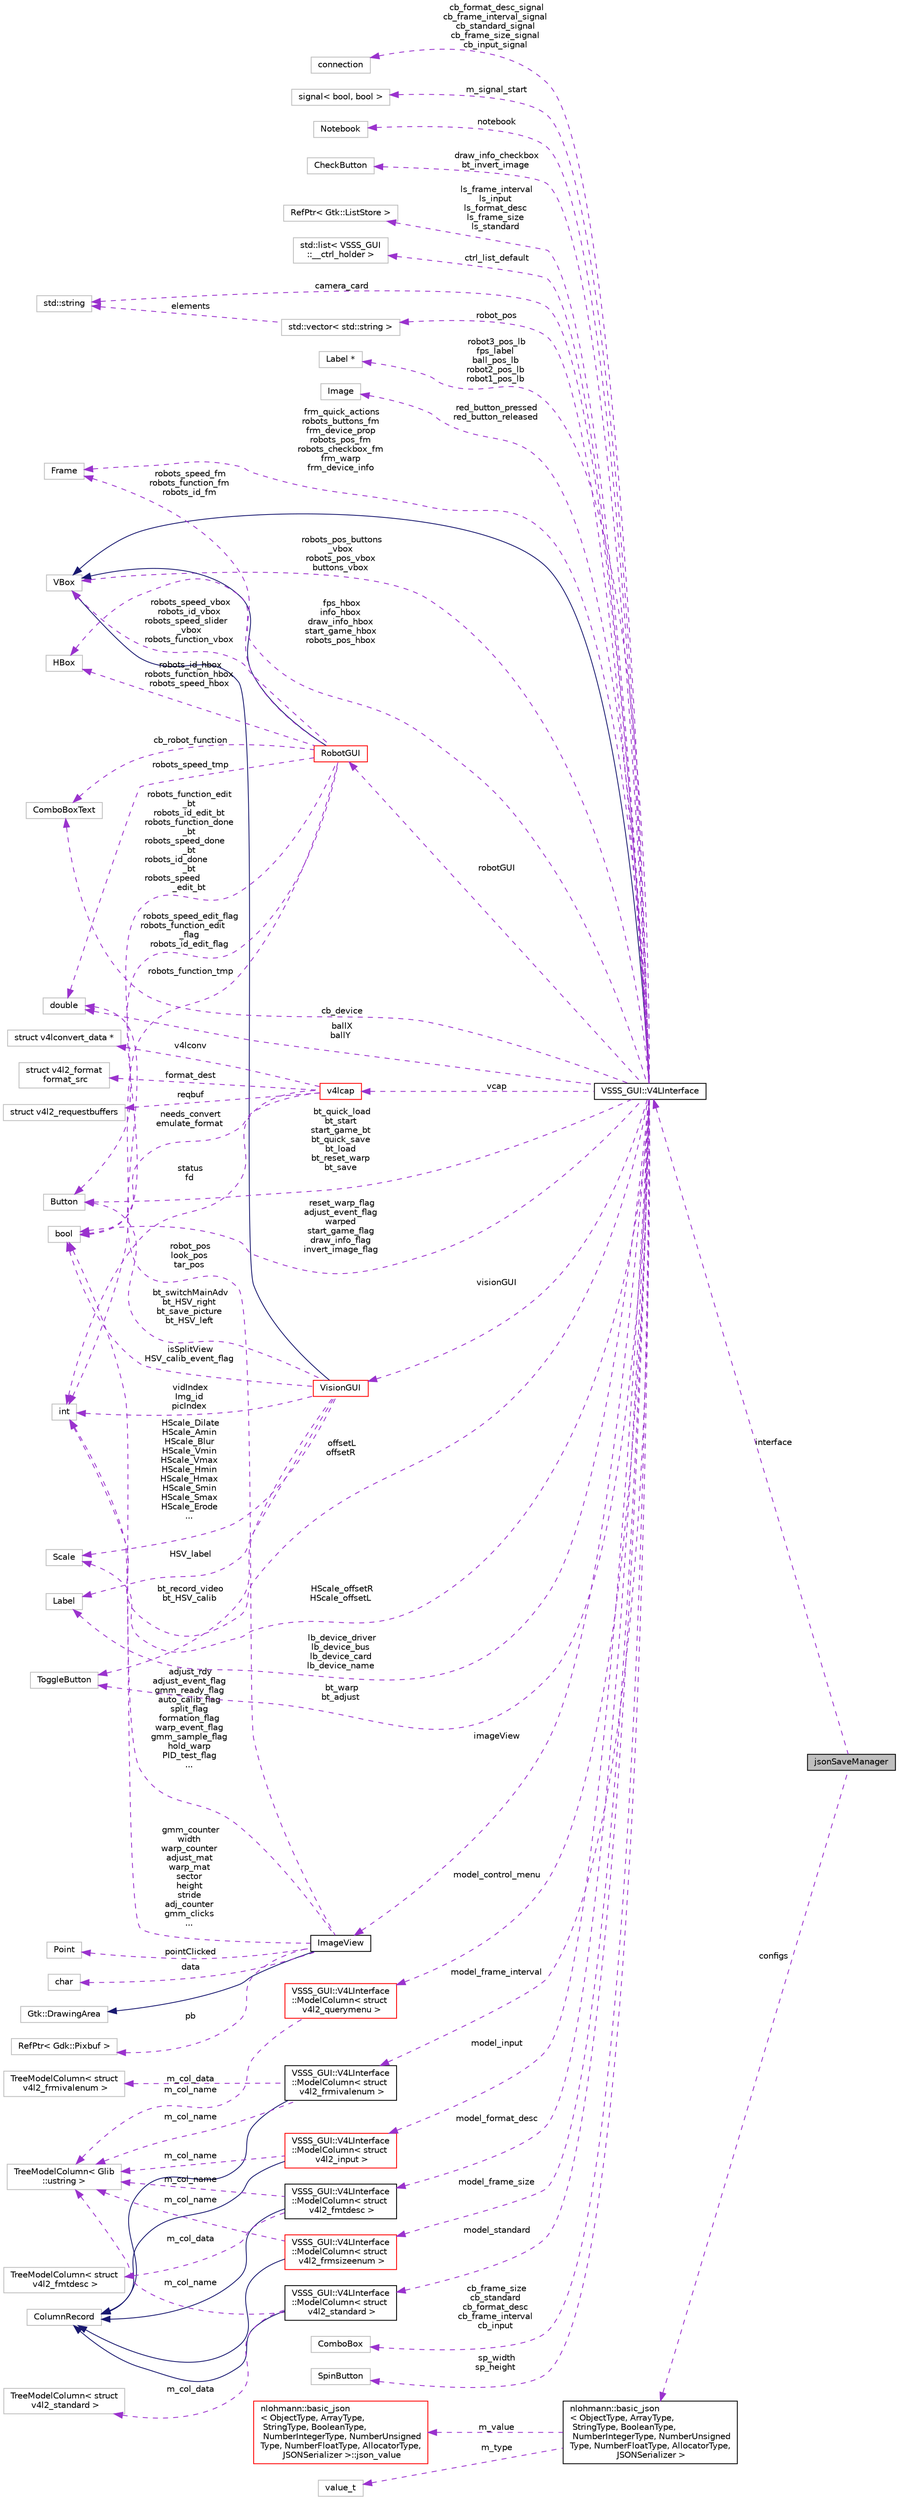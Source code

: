 digraph "jsonSaveManager"
{
 // INTERACTIVE_SVG=YES
  edge [fontname="Helvetica",fontsize="10",labelfontname="Helvetica",labelfontsize="10"];
  node [fontname="Helvetica",fontsize="10",shape=record];
  rankdir="LR";
  Node1 [label="jsonSaveManager",height=0.2,width=0.4,color="black", fillcolor="grey75", style="filled", fontcolor="black"];
  Node2 -> Node1 [dir="back",color="darkorchid3",fontsize="10",style="dashed",label=" interface" ,fontname="Helvetica"];
  Node2 [label="VSSS_GUI::V4LInterface",height=0.2,width=0.4,color="black", fillcolor="white", style="filled",URL="$class_v_s_s_s___g_u_i_1_1_v4_l_interface.html"];
  Node3 -> Node2 [dir="back",color="midnightblue",fontsize="10",style="solid",fontname="Helvetica"];
  Node3 [label="VBox",height=0.2,width=0.4,color="grey75", fillcolor="white", style="filled"];
  Node4 -> Node2 [dir="back",color="darkorchid3",fontsize="10",style="dashed",label=" model_frame_interval" ,fontname="Helvetica"];
  Node4 [label="VSSS_GUI::V4LInterface\l::ModelColumn\< struct\l v4l2_frmivalenum \>",height=0.2,width=0.4,color="black", fillcolor="white", style="filled",URL="$class_v_s_s_s___g_u_i_1_1_v4_l_interface_1_1_model_column.html"];
  Node5 -> Node4 [dir="back",color="midnightblue",fontsize="10",style="solid",fontname="Helvetica"];
  Node5 [label="ColumnRecord",height=0.2,width=0.4,color="grey75", fillcolor="white", style="filled"];
  Node6 -> Node4 [dir="back",color="darkorchid3",fontsize="10",style="dashed",label=" m_col_name" ,fontname="Helvetica"];
  Node6 [label="TreeModelColumn\< Glib\l::ustring \>",height=0.2,width=0.4,color="grey75", fillcolor="white", style="filled"];
  Node7 -> Node4 [dir="back",color="darkorchid3",fontsize="10",style="dashed",label=" m_col_data" ,fontname="Helvetica"];
  Node7 [label="TreeModelColumn\< struct\l v4l2_frmivalenum \>",height=0.2,width=0.4,color="grey75", fillcolor="white", style="filled"];
  Node8 -> Node2 [dir="back",color="darkorchid3",fontsize="10",style="dashed",label=" ballX\nballY" ,fontname="Helvetica"];
  Node8 [label="double",height=0.2,width=0.4,color="grey75", fillcolor="white", style="filled"];
  Node9 -> Node2 [dir="back",color="darkorchid3",fontsize="10",style="dashed",label=" imageView" ,fontname="Helvetica"];
  Node9 [label="ImageView",height=0.2,width=0.4,color="black", fillcolor="white", style="filled",URL="$class_image_view.html"];
  Node10 -> Node9 [dir="back",color="midnightblue",fontsize="10",style="solid",fontname="Helvetica"];
  Node10 [label="Gtk::DrawingArea",height=0.2,width=0.4,color="grey75", fillcolor="white", style="filled"];
  Node11 -> Node9 [dir="back",color="darkorchid3",fontsize="10",style="dashed",label=" pointClicked" ,fontname="Helvetica"];
  Node11 [label="Point",height=0.2,width=0.4,color="grey75", fillcolor="white", style="filled"];
  Node8 -> Node9 [dir="back",color="darkorchid3",fontsize="10",style="dashed",label=" robot_pos\nlook_pos\ntar_pos" ,fontname="Helvetica"];
  Node12 -> Node9 [dir="back",color="darkorchid3",fontsize="10",style="dashed",label=" data" ,fontname="Helvetica"];
  Node12 [label="char",height=0.2,width=0.4,color="grey75", fillcolor="white", style="filled"];
  Node13 -> Node9 [dir="back",color="darkorchid3",fontsize="10",style="dashed",label=" gmm_counter\nwidth\nwarp_counter\nadjust_mat\nwarp_mat\nsector\nheight\nstride\nadj_counter\ngmm_clicks\n..." ,fontname="Helvetica"];
  Node13 [label="int",height=0.2,width=0.4,color="grey75", fillcolor="white", style="filled"];
  Node14 -> Node9 [dir="back",color="darkorchid3",fontsize="10",style="dashed",label=" adjust_rdy\nadjust_event_flag\ngmm_ready_flag\nauto_calib_flag\nsplit_flag\nformation_flag\nwarp_event_flag\ngmm_sample_flag\nhold_warp\nPID_test_flag\n..." ,fontname="Helvetica"];
  Node14 [label="bool",height=0.2,width=0.4,color="grey75", fillcolor="white", style="filled"];
  Node15 -> Node9 [dir="back",color="darkorchid3",fontsize="10",style="dashed",label=" pb" ,fontname="Helvetica"];
  Node15 [label="RefPtr\< Gdk::Pixbuf \>",height=0.2,width=0.4,color="grey75", fillcolor="white", style="filled"];
  Node16 -> Node2 [dir="back",color="darkorchid3",fontsize="10",style="dashed",label=" model_format_desc" ,fontname="Helvetica"];
  Node16 [label="VSSS_GUI::V4LInterface\l::ModelColumn\< struct\l v4l2_fmtdesc \>",height=0.2,width=0.4,color="black", fillcolor="white", style="filled",URL="$class_v_s_s_s___g_u_i_1_1_v4_l_interface_1_1_model_column.html"];
  Node5 -> Node16 [dir="back",color="midnightblue",fontsize="10",style="solid",fontname="Helvetica"];
  Node17 -> Node16 [dir="back",color="darkorchid3",fontsize="10",style="dashed",label=" m_col_data" ,fontname="Helvetica"];
  Node17 [label="TreeModelColumn\< struct\l v4l2_fmtdesc \>",height=0.2,width=0.4,color="grey75", fillcolor="white", style="filled"];
  Node6 -> Node16 [dir="back",color="darkorchid3",fontsize="10",style="dashed",label=" m_col_name" ,fontname="Helvetica"];
  Node18 -> Node2 [dir="back",color="darkorchid3",fontsize="10",style="dashed",label=" cb_frame_size\ncb_standard\ncb_format_desc\ncb_frame_interval\ncb_input" ,fontname="Helvetica"];
  Node18 [label="ComboBox",height=0.2,width=0.4,color="grey75", fillcolor="white", style="filled"];
  Node19 -> Node2 [dir="back",color="darkorchid3",fontsize="10",style="dashed",label=" sp_width\nsp_height" ,fontname="Helvetica"];
  Node19 [label="SpinButton",height=0.2,width=0.4,color="grey75", fillcolor="white", style="filled"];
  Node20 -> Node2 [dir="back",color="darkorchid3",fontsize="10",style="dashed",label=" cb_format_desc_signal\ncb_frame_interval_signal\ncb_standard_signal\ncb_frame_size_signal\ncb_input_signal" ,fontname="Helvetica"];
  Node20 [label="connection",height=0.2,width=0.4,color="grey75", fillcolor="white", style="filled"];
  Node21 -> Node2 [dir="back",color="darkorchid3",fontsize="10",style="dashed",label=" model_standard" ,fontname="Helvetica"];
  Node21 [label="VSSS_GUI::V4LInterface\l::ModelColumn\< struct\l v4l2_standard \>",height=0.2,width=0.4,color="black", fillcolor="white", style="filled",URL="$class_v_s_s_s___g_u_i_1_1_v4_l_interface_1_1_model_column.html"];
  Node5 -> Node21 [dir="back",color="midnightblue",fontsize="10",style="solid",fontname="Helvetica"];
  Node6 -> Node21 [dir="back",color="darkorchid3",fontsize="10",style="dashed",label=" m_col_name" ,fontname="Helvetica"];
  Node22 -> Node21 [dir="back",color="darkorchid3",fontsize="10",style="dashed",label=" m_col_data" ,fontname="Helvetica"];
  Node22 [label="TreeModelColumn\< struct\l v4l2_standard \>",height=0.2,width=0.4,color="grey75", fillcolor="white", style="filled"];
  Node23 -> Node2 [dir="back",color="darkorchid3",fontsize="10",style="dashed",label=" lb_device_driver\nlb_device_bus\nlb_device_card\nlb_device_name" ,fontname="Helvetica"];
  Node23 [label="Label",height=0.2,width=0.4,color="grey75", fillcolor="white", style="filled"];
  Node24 -> Node2 [dir="back",color="darkorchid3",fontsize="10",style="dashed",label=" m_signal_start" ,fontname="Helvetica"];
  Node24 [label="signal\< bool, bool \>",height=0.2,width=0.4,color="grey75", fillcolor="white", style="filled"];
  Node3 -> Node2 [dir="back",color="darkorchid3",fontsize="10",style="dashed",label=" robots_pos_buttons\l_vbox\nrobots_pos_vbox\nbuttons_vbox" ,fontname="Helvetica"];
  Node25 -> Node2 [dir="back",color="darkorchid3",fontsize="10",style="dashed",label=" notebook" ,fontname="Helvetica"];
  Node25 [label="Notebook",height=0.2,width=0.4,color="grey75", fillcolor="white", style="filled"];
  Node26 -> Node2 [dir="back",color="darkorchid3",fontsize="10",style="dashed",label=" vcap" ,fontname="Helvetica"];
  Node26 [label="v4lcap",height=0.2,width=0.4,color="red", fillcolor="white", style="filled",URL="$classv4lcap.html"];
  Node27 -> Node26 [dir="back",color="darkorchid3",fontsize="10",style="dashed",label=" v4lconv" ,fontname="Helvetica"];
  Node27 [label="struct v4lconvert_data *",height=0.2,width=0.4,color="grey75", fillcolor="white", style="filled"];
  Node28 -> Node26 [dir="back",color="darkorchid3",fontsize="10",style="dashed",label=" format_dest" ,fontname="Helvetica"];
  Node28 [label="struct v4l2_format\l format_src",height=0.2,width=0.4,color="grey75", fillcolor="white", style="filled"];
  Node13 -> Node26 [dir="back",color="darkorchid3",fontsize="10",style="dashed",label=" status\nfd" ,fontname="Helvetica"];
  Node14 -> Node26 [dir="back",color="darkorchid3",fontsize="10",style="dashed",label=" needs_convert\nemulate_format" ,fontname="Helvetica"];
  Node29 -> Node26 [dir="back",color="darkorchid3",fontsize="10",style="dashed",label=" reqbuf" ,fontname="Helvetica"];
  Node29 [label="struct v4l2_requestbuffers",height=0.2,width=0.4,color="grey75", fillcolor="white", style="filled"];
  Node34 -> Node2 [dir="back",color="darkorchid3",fontsize="10",style="dashed",label=" frm_quick_actions\nrobots_buttons_fm\nfrm_device_prop\nrobots_pos_fm\nrobots_checkbox_fm\nfrm_warp\nfrm_device_info" ,fontname="Helvetica"];
  Node34 [label="Frame",height=0.2,width=0.4,color="grey75", fillcolor="white", style="filled"];
  Node13 -> Node2 [dir="back",color="darkorchid3",fontsize="10",style="dashed",label=" offsetL\noffsetR" ,fontname="Helvetica"];
  Node35 -> Node2 [dir="back",color="darkorchid3",fontsize="10",style="dashed",label=" draw_info_checkbox\nbt_invert_image" ,fontname="Helvetica"];
  Node35 [label="CheckButton",height=0.2,width=0.4,color="grey75", fillcolor="white", style="filled"];
  Node36 -> Node2 [dir="back",color="darkorchid3",fontsize="10",style="dashed",label=" ls_frame_interval\nls_input\nls_format_desc\nls_frame_size\nls_standard" ,fontname="Helvetica"];
  Node36 [label="RefPtr\< Gtk::ListStore \>",height=0.2,width=0.4,color="grey75", fillcolor="white", style="filled"];
  Node37 -> Node2 [dir="back",color="darkorchid3",fontsize="10",style="dashed",label=" fps_hbox\ninfo_hbox\ndraw_info_hbox\nstart_game_hbox\nrobots_pos_hbox" ,fontname="Helvetica"];
  Node37 [label="HBox",height=0.2,width=0.4,color="grey75", fillcolor="white", style="filled"];
  Node14 -> Node2 [dir="back",color="darkorchid3",fontsize="10",style="dashed",label=" reset_warp_flag\nadjust_event_flag\nwarped\nstart_game_flag\ndraw_info_flag\ninvert_image_flag" ,fontname="Helvetica"];
  Node38 -> Node2 [dir="back",color="darkorchid3",fontsize="10",style="dashed",label=" ctrl_list_default" ,fontname="Helvetica"];
  Node38 [label="std::list\< VSSS_GUI\l::__ctrl_holder \>",height=0.2,width=0.4,color="grey75", fillcolor="white", style="filled"];
  Node42 -> Node2 [dir="back",color="darkorchid3",fontsize="10",style="dashed",label=" camera_card" ,fontname="Helvetica"];
  Node42 [label="std::string",height=0.2,width=0.4,color="grey75", fillcolor="white", style="filled",tooltip="STL class. "];
  Node44 -> Node2 [dir="back",color="darkorchid3",fontsize="10",style="dashed",label=" visionGUI" ,fontname="Helvetica"];
  Node44 [label="VisionGUI",height=0.2,width=0.4,color="red", fillcolor="white", style="filled",URL="$class_vision_g_u_i.html"];
  Node3 -> Node44 [dir="back",color="midnightblue",fontsize="10",style="solid",fontname="Helvetica"];
  Node23 -> Node44 [dir="back",color="darkorchid3",fontsize="10",style="dashed",label=" HSV_label" ,fontname="Helvetica"];
  Node13 -> Node44 [dir="back",color="darkorchid3",fontsize="10",style="dashed",label=" vidIndex\nImg_id\npicIndex" ,fontname="Helvetica"];
  Node14 -> Node44 [dir="back",color="darkorchid3",fontsize="10",style="dashed",label=" isSplitView\nHSV_calib_event_flag" ,fontname="Helvetica"];
  Node55 -> Node44 [dir="back",color="darkorchid3",fontsize="10",style="dashed",label=" HScale_Dilate\nHScale_Amin\nHScale_Blur\nHScale_Vmin\nHScale_Vmax\nHScale_Hmin\nHScale_Hmax\nHScale_Smin\nHScale_Smax\nHScale_Erode\n..." ,fontname="Helvetica"];
  Node55 [label="Scale",height=0.2,width=0.4,color="grey75", fillcolor="white", style="filled"];
  Node56 -> Node44 [dir="back",color="darkorchid3",fontsize="10",style="dashed",label=" bt_switchMainAdv\nbt_HSV_right\nbt_save_picture\nbt_HSV_left" ,fontname="Helvetica"];
  Node56 [label="Button",height=0.2,width=0.4,color="grey75", fillcolor="white", style="filled"];
  Node57 -> Node44 [dir="back",color="darkorchid3",fontsize="10",style="dashed",label=" bt_record_video\nbt_HSV_calib" ,fontname="Helvetica"];
  Node57 [label="ToggleButton",height=0.2,width=0.4,color="grey75", fillcolor="white", style="filled"];
  Node58 -> Node2 [dir="back",color="darkorchid3",fontsize="10",style="dashed",label=" cb_device" ,fontname="Helvetica"];
  Node58 [label="ComboBoxText",height=0.2,width=0.4,color="grey75", fillcolor="white", style="filled"];
  Node55 -> Node2 [dir="back",color="darkorchid3",fontsize="10",style="dashed",label=" HScale_offsetR\nHScale_offsetL" ,fontname="Helvetica"];
  Node59 -> Node2 [dir="back",color="darkorchid3",fontsize="10",style="dashed",label=" robot3_pos_lb\nfps_label\nball_pos_lb\nrobot2_pos_lb\nrobot1_pos_lb" ,fontname="Helvetica"];
  Node59 [label="Label *",height=0.2,width=0.4,color="grey75", fillcolor="white", style="filled"];
  Node60 -> Node2 [dir="back",color="darkorchid3",fontsize="10",style="dashed",label=" robotGUI" ,fontname="Helvetica"];
  Node60 [label="RobotGUI",height=0.2,width=0.4,color="red", fillcolor="white", style="filled",URL="$class_robot_g_u_i.html"];
  Node3 -> Node60 [dir="back",color="midnightblue",fontsize="10",style="solid",fontname="Helvetica"];
  Node8 -> Node60 [dir="back",color="darkorchid3",fontsize="10",style="dashed",label=" robots_speed_tmp" ,fontname="Helvetica"];
  Node3 -> Node60 [dir="back",color="darkorchid3",fontsize="10",style="dashed",label=" robots_speed_vbox\nrobots_id_vbox\nrobots_speed_slider\l_vbox\nrobots_function_vbox" ,fontname="Helvetica"];
  Node34 -> Node60 [dir="back",color="darkorchid3",fontsize="10",style="dashed",label=" robots_speed_fm\nrobots_function_fm\nrobots_id_fm" ,fontname="Helvetica"];
  Node13 -> Node60 [dir="back",color="darkorchid3",fontsize="10",style="dashed",label=" robots_function_tmp" ,fontname="Helvetica"];
  Node37 -> Node60 [dir="back",color="darkorchid3",fontsize="10",style="dashed",label=" robots_id_hbox\nrobots_function_hbox\nrobots_speed_hbox" ,fontname="Helvetica"];
  Node14 -> Node60 [dir="back",color="darkorchid3",fontsize="10",style="dashed",label=" robots_speed_edit_flag\nrobots_function_edit\l_flag\nrobots_id_edit_flag" ,fontname="Helvetica"];
  Node58 -> Node60 [dir="back",color="darkorchid3",fontsize="10",style="dashed",label=" cb_robot_function" ,fontname="Helvetica"];
  Node56 -> Node60 [dir="back",color="darkorchid3",fontsize="10",style="dashed",label=" robots_function_edit\l_bt\nrobots_id_edit_bt\nrobots_function_done\l_bt\nrobots_speed_done\l_bt\nrobots_id_done\l_bt\nrobots_speed\l_edit_bt" ,fontname="Helvetica"];
  Node65 -> Node2 [dir="back",color="darkorchid3",fontsize="10",style="dashed",label=" model_control_menu" ,fontname="Helvetica"];
  Node65 [label="VSSS_GUI::V4LInterface\l::ModelColumn\< struct\l v4l2_querymenu \>",height=0.2,width=0.4,color="red", fillcolor="white", style="filled",URL="$class_v_s_s_s___g_u_i_1_1_v4_l_interface_1_1_model_column.html"];
  Node6 -> Node65 [dir="back",color="darkorchid3",fontsize="10",style="dashed",label=" m_col_name" ,fontname="Helvetica"];
  Node56 -> Node2 [dir="back",color="darkorchid3",fontsize="10",style="dashed",label=" bt_quick_load\nbt_start\nstart_game_bt\nbt_quick_save\nbt_load\nbt_reset_warp\nbt_save" ,fontname="Helvetica"];
  Node68 -> Node2 [dir="back",color="darkorchid3",fontsize="10",style="dashed",label=" red_button_pressed\nred_button_released" ,fontname="Helvetica"];
  Node68 [label="Image",height=0.2,width=0.4,color="grey75", fillcolor="white", style="filled"];
  Node69 -> Node2 [dir="back",color="darkorchid3",fontsize="10",style="dashed",label=" model_input" ,fontname="Helvetica"];
  Node69 [label="VSSS_GUI::V4LInterface\l::ModelColumn\< struct\l v4l2_input \>",height=0.2,width=0.4,color="red", fillcolor="white", style="filled",URL="$class_v_s_s_s___g_u_i_1_1_v4_l_interface_1_1_model_column.html"];
  Node5 -> Node69 [dir="back",color="midnightblue",fontsize="10",style="solid",fontname="Helvetica"];
  Node6 -> Node69 [dir="back",color="darkorchid3",fontsize="10",style="dashed",label=" m_col_name" ,fontname="Helvetica"];
  Node57 -> Node2 [dir="back",color="darkorchid3",fontsize="10",style="dashed",label=" bt_warp\nbt_adjust" ,fontname="Helvetica"];
  Node71 -> Node2 [dir="back",color="darkorchid3",fontsize="10",style="dashed",label=" robot_pos" ,fontname="Helvetica"];
  Node71 [label="std::vector\< std::string \>",height=0.2,width=0.4,color="grey75", fillcolor="white", style="filled"];
  Node42 -> Node71 [dir="back",color="darkorchid3",fontsize="10",style="dashed",label=" elements" ,fontname="Helvetica"];
  Node72 -> Node2 [dir="back",color="darkorchid3",fontsize="10",style="dashed",label=" model_frame_size" ,fontname="Helvetica"];
  Node72 [label="VSSS_GUI::V4LInterface\l::ModelColumn\< struct\l v4l2_frmsizeenum \>",height=0.2,width=0.4,color="red", fillcolor="white", style="filled",URL="$class_v_s_s_s___g_u_i_1_1_v4_l_interface_1_1_model_column.html"];
  Node5 -> Node72 [dir="back",color="midnightblue",fontsize="10",style="solid",fontname="Helvetica"];
  Node6 -> Node72 [dir="back",color="darkorchid3",fontsize="10",style="dashed",label=" m_col_name" ,fontname="Helvetica"];
  Node74 -> Node1 [dir="back",color="darkorchid3",fontsize="10",style="dashed",label=" configs" ,fontname="Helvetica"];
  Node74 [label="nlohmann::basic_json\l\< ObjectType, ArrayType,\l StringType, BooleanType,\l NumberIntegerType, NumberUnsigned\lType, NumberFloatType, AllocatorType,\l JSONSerializer \>",height=0.2,width=0.4,color="black", fillcolor="white", style="filled",URL="$classnlohmann_1_1basic__json.html",tooltip="a class to store JSON values "];
  Node75 -> Node74 [dir="back",color="darkorchid3",fontsize="10",style="dashed",label=" m_value" ,fontname="Helvetica"];
  Node75 [label="nlohmann::basic_json\l\< ObjectType, ArrayType,\l StringType, BooleanType,\l NumberIntegerType, NumberUnsigned\lType, NumberFloatType, AllocatorType,\l JSONSerializer \>::json_value",height=0.2,width=0.4,color="red", fillcolor="white", style="filled",URL="$unionnlohmann_1_1basic__json_1_1json__value.html",tooltip="a JSON value "];
  Node83 -> Node74 [dir="back",color="darkorchid3",fontsize="10",style="dashed",label=" m_type" ,fontname="Helvetica"];
  Node83 [label="value_t",height=0.2,width=0.4,color="grey75", fillcolor="white", style="filled"];
}
